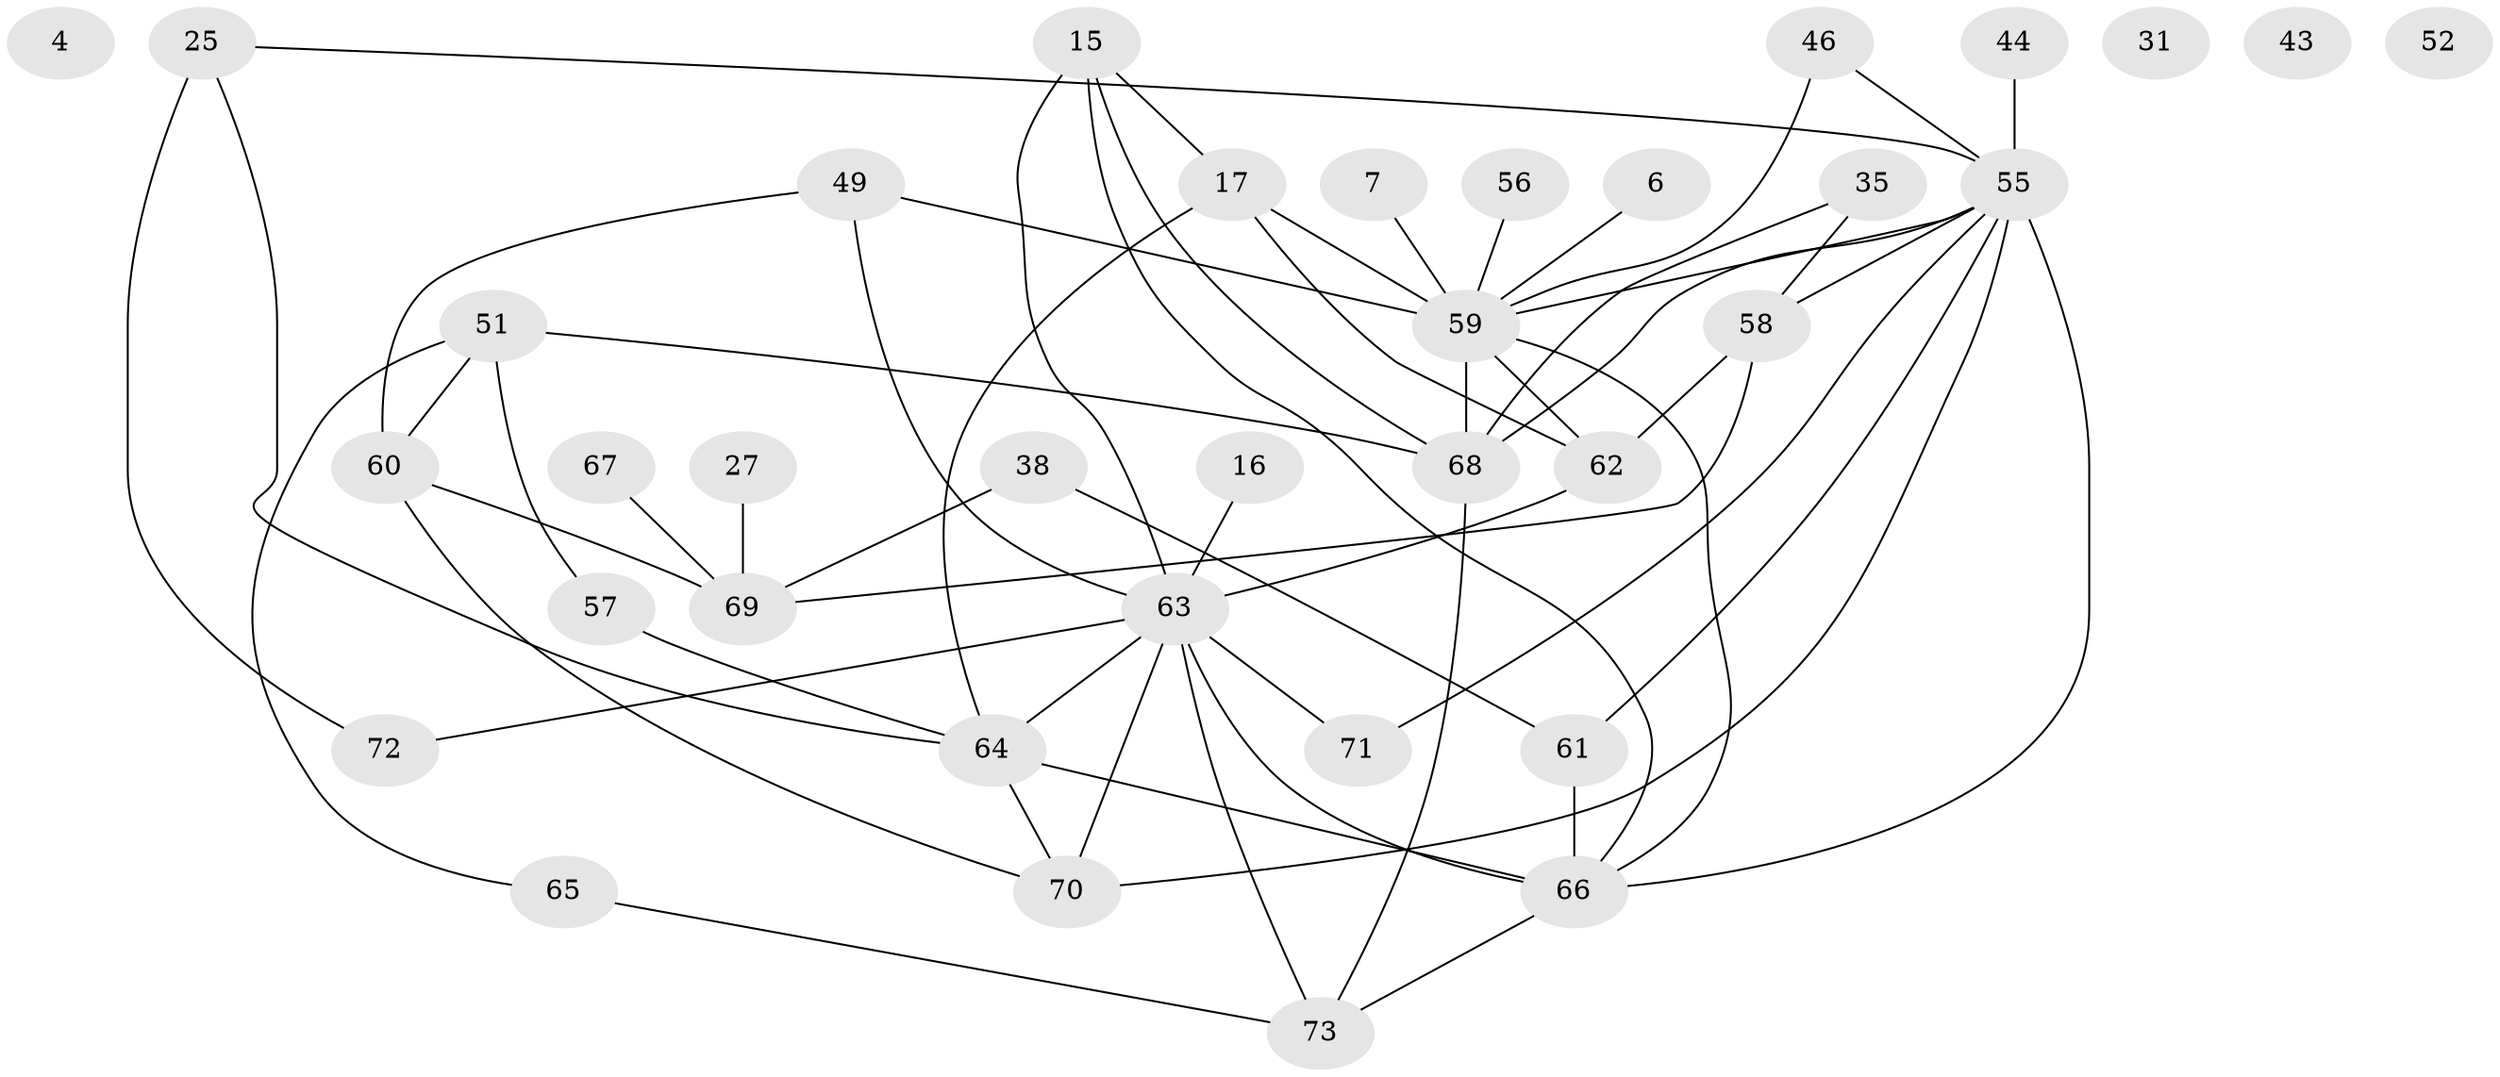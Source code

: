 // original degree distribution, {3: 0.1643835616438356, 2: 0.2328767123287671, 0: 0.0547945205479452, 1: 0.1095890410958904, 5: 0.136986301369863, 4: 0.1780821917808219, 6: 0.0958904109589041, 7: 0.0273972602739726}
// Generated by graph-tools (version 1.1) at 2025/39/03/09/25 04:39:50]
// undirected, 36 vertices, 58 edges
graph export_dot {
graph [start="1"]
  node [color=gray90,style=filled];
  4;
  6;
  7;
  15;
  16;
  17;
  25 [super="+8"];
  27;
  31;
  35;
  38;
  43;
  44 [super="+28"];
  46;
  49 [super="+10"];
  51 [super="+3+19"];
  52;
  55 [super="+26+22"];
  56 [super="+42"];
  57;
  58;
  59 [super="+41+54+40"];
  60;
  61 [super="+33"];
  62 [super="+14"];
  63 [super="+45+53"];
  64 [super="+36"];
  65;
  66 [super="+47+50"];
  67 [super="+21"];
  68 [super="+9+34"];
  69 [super="+48"];
  70 [super="+20+29"];
  71;
  72;
  73 [super="+24"];
  6 -- 59;
  7 -- 59;
  15 -- 17;
  15 -- 63;
  15 -- 68;
  15 -- 66;
  16 -- 63;
  17 -- 62 [weight=2];
  17 -- 64 [weight=2];
  17 -- 59;
  25 -- 72 [weight=2];
  25 -- 64;
  25 -- 55;
  27 -- 69;
  35 -- 58;
  35 -- 68;
  38 -- 61;
  38 -- 69;
  44 -- 55;
  46 -- 55;
  46 -- 59;
  49 -- 59 [weight=2];
  49 -- 60 [weight=2];
  49 -- 63;
  51 -- 57;
  51 -- 60;
  51 -- 65;
  51 -- 68;
  55 -- 71;
  55 -- 61;
  55 -- 68;
  55 -- 70 [weight=4];
  55 -- 58;
  55 -- 66;
  55 -- 59;
  56 -- 59 [weight=3];
  57 -- 64;
  58 -- 62;
  58 -- 69;
  59 -- 62;
  59 -- 66 [weight=4];
  59 -- 68;
  60 -- 69 [weight=2];
  60 -- 70;
  61 -- 66 [weight=2];
  62 -- 63 [weight=2];
  63 -- 66 [weight=2];
  63 -- 71;
  63 -- 72 [weight=3];
  63 -- 73 [weight=2];
  63 -- 64;
  63 -- 70;
  64 -- 66 [weight=3];
  64 -- 70;
  65 -- 73;
  66 -- 73;
  67 -- 69;
  68 -- 73 [weight=2];
}
